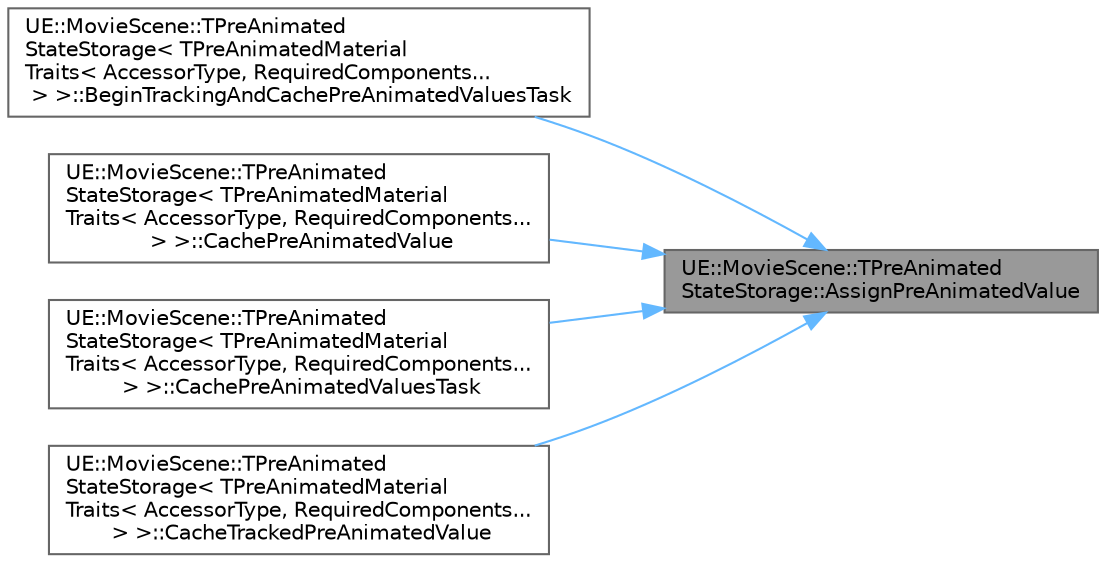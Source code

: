 digraph "UE::MovieScene::TPreAnimatedStateStorage::AssignPreAnimatedValue"
{
 // INTERACTIVE_SVG=YES
 // LATEX_PDF_SIZE
  bgcolor="transparent";
  edge [fontname=Helvetica,fontsize=10,labelfontname=Helvetica,labelfontsize=10];
  node [fontname=Helvetica,fontsize=10,shape=box,height=0.2,width=0.4];
  rankdir="RL";
  Node1 [id="Node000001",label="UE::MovieScene::TPreAnimated\lStateStorage::AssignPreAnimatedValue",height=0.2,width=0.4,color="gray40", fillcolor="grey60", style="filled", fontcolor="black",tooltip="Assign the value for a specific storage index."];
  Node1 -> Node2 [id="edge1_Node000001_Node000002",dir="back",color="steelblue1",style="solid",tooltip=" "];
  Node2 [id="Node000002",label="UE::MovieScene::TPreAnimated\lStateStorage\< TPreAnimatedMaterial\lTraits\< AccessorType, RequiredComponents...\l \> \>::BeginTrackingAndCachePreAnimatedValuesTask",height=0.2,width=0.4,color="grey40", fillcolor="white", style="filled",URL="$d5/dd5/structUE_1_1MovieScene_1_1TPreAnimatedStateStorage.html#a2dad508aa7b931154316a243f03d67f4",tooltip=" "];
  Node1 -> Node3 [id="edge2_Node000001_Node000003",dir="back",color="steelblue1",style="solid",tooltip=" "];
  Node3 [id="Node000003",label="UE::MovieScene::TPreAnimated\lStateStorage\< TPreAnimatedMaterial\lTraits\< AccessorType, RequiredComponents...\l \> \>::CachePreAnimatedValue",height=0.2,width=0.4,color="grey40", fillcolor="white", style="filled",URL="$d5/dd5/structUE_1_1MovieScene_1_1TPreAnimatedStateStorage.html#aff75e83866ddf4e1656791be98f0f564",tooltip=" "];
  Node1 -> Node4 [id="edge3_Node000001_Node000004",dir="back",color="steelblue1",style="solid",tooltip=" "];
  Node4 [id="Node000004",label="UE::MovieScene::TPreAnimated\lStateStorage\< TPreAnimatedMaterial\lTraits\< AccessorType, RequiredComponents...\l \> \>::CachePreAnimatedValuesTask",height=0.2,width=0.4,color="grey40", fillcolor="white", style="filled",URL="$d5/dd5/structUE_1_1MovieScene_1_1TPreAnimatedStateStorage.html#a19af7e77fb2726ee241bb1c723a77110",tooltip=" "];
  Node1 -> Node5 [id="edge4_Node000001_Node000005",dir="back",color="steelblue1",style="solid",tooltip=" "];
  Node5 [id="Node000005",label="UE::MovieScene::TPreAnimated\lStateStorage\< TPreAnimatedMaterial\lTraits\< AccessorType, RequiredComponents...\l \> \>::CacheTrackedPreAnimatedValue",height=0.2,width=0.4,color="grey40", fillcolor="white", style="filled",URL="$d5/dd5/structUE_1_1MovieScene_1_1TPreAnimatedStateStorage.html#a5dd070ff6e708ef6e86499b5765eb425",tooltip=" "];
}
